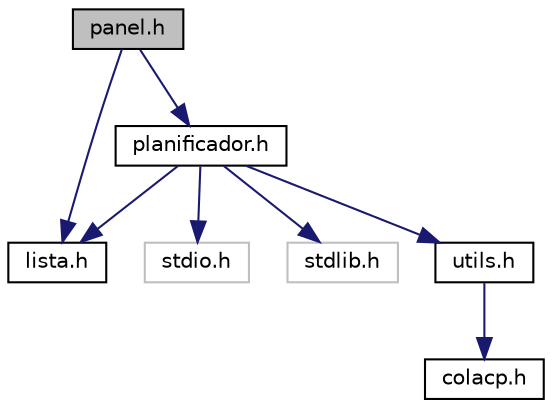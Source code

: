 digraph "panel.h"
{
  edge [fontname="Helvetica",fontsize="10",labelfontname="Helvetica",labelfontsize="10"];
  node [fontname="Helvetica",fontsize="10",shape=record];
  Node1 [label="panel.h",height=0.2,width=0.4,color="black", fillcolor="grey75", style="filled", fontcolor="black"];
  Node1 -> Node2 [color="midnightblue",fontsize="10",style="solid",fontname="Helvetica"];
  Node2 [label="lista.h",height=0.2,width=0.4,color="black", fillcolor="white", style="filled",URL="$lista_8h.html"];
  Node1 -> Node3 [color="midnightblue",fontsize="10",style="solid",fontname="Helvetica"];
  Node3 [label="planificador.h",height=0.2,width=0.4,color="black", fillcolor="white", style="filled",URL="$planificador_8h.html"];
  Node3 -> Node4 [color="midnightblue",fontsize="10",style="solid",fontname="Helvetica"];
  Node4 [label="stdio.h",height=0.2,width=0.4,color="grey75", fillcolor="white", style="filled"];
  Node3 -> Node5 [color="midnightblue",fontsize="10",style="solid",fontname="Helvetica"];
  Node5 [label="stdlib.h",height=0.2,width=0.4,color="grey75", fillcolor="white", style="filled"];
  Node3 -> Node2 [color="midnightblue",fontsize="10",style="solid",fontname="Helvetica"];
  Node3 -> Node6 [color="midnightblue",fontsize="10",style="solid",fontname="Helvetica"];
  Node6 [label="utils.h",height=0.2,width=0.4,color="black", fillcolor="white", style="filled",URL="$utils_8h.html"];
  Node6 -> Node7 [color="midnightblue",fontsize="10",style="solid",fontname="Helvetica"];
  Node7 [label="colacp.h",height=0.2,width=0.4,color="black", fillcolor="white", style="filled",URL="$colacp_8h.html"];
}
